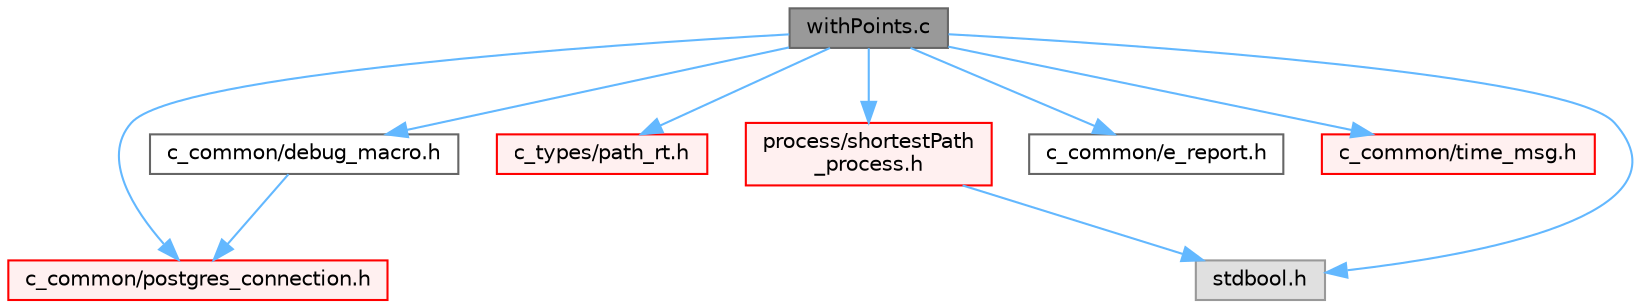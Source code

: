 digraph "withPoints.c"
{
 // LATEX_PDF_SIZE
  bgcolor="transparent";
  edge [fontname=Helvetica,fontsize=10,labelfontname=Helvetica,labelfontsize=10];
  node [fontname=Helvetica,fontsize=10,shape=box,height=0.2,width=0.4];
  Node1 [id="Node000001",label="withPoints.c",height=0.2,width=0.4,color="gray40", fillcolor="grey60", style="filled", fontcolor="black",tooltip=" "];
  Node1 -> Node2 [id="edge1_Node000001_Node000002",color="steelblue1",style="solid",tooltip=" "];
  Node2 [id="Node000002",label="stdbool.h",height=0.2,width=0.4,color="grey60", fillcolor="#E0E0E0", style="filled",tooltip=" "];
  Node1 -> Node3 [id="edge2_Node000001_Node000003",color="steelblue1",style="solid",tooltip=" "];
  Node3 [id="Node000003",label="c_common/postgres_connection.h",height=0.2,width=0.4,color="red", fillcolor="#FFF0F0", style="filled",URL="$postgres__connection_8h.html",tooltip=" "];
  Node1 -> Node13 [id="edge3_Node000001_Node000013",color="steelblue1",style="solid",tooltip=" "];
  Node13 [id="Node000013",label="c_types/path_rt.h",height=0.2,width=0.4,color="red", fillcolor="#FFF0F0", style="filled",URL="$path__rt_8h.html",tooltip=" "];
  Node1 -> Node15 [id="edge4_Node000001_Node000015",color="steelblue1",style="solid",tooltip=" "];
  Node15 [id="Node000015",label="c_common/debug_macro.h",height=0.2,width=0.4,color="grey40", fillcolor="white", style="filled",URL="$debug__macro_8h.html",tooltip=" "];
  Node15 -> Node3 [id="edge5_Node000015_Node000003",color="steelblue1",style="solid",tooltip=" "];
  Node1 -> Node16 [id="edge6_Node000001_Node000016",color="steelblue1",style="solid",tooltip=" "];
  Node16 [id="Node000016",label="c_common/e_report.h",height=0.2,width=0.4,color="grey40", fillcolor="white", style="filled",URL="$e__report_8h.html",tooltip=" "];
  Node1 -> Node17 [id="edge7_Node000001_Node000017",color="steelblue1",style="solid",tooltip=" "];
  Node17 [id="Node000017",label="c_common/time_msg.h",height=0.2,width=0.4,color="red", fillcolor="#FFF0F0", style="filled",URL="$time__msg_8h.html",tooltip=" "];
  Node1 -> Node20 [id="edge8_Node000001_Node000020",color="steelblue1",style="solid",tooltip=" "];
  Node20 [id="Node000020",label="process/shortestPath\l_process.h",height=0.2,width=0.4,color="red", fillcolor="#FFF0F0", style="filled",URL="$shortestPath__process_8h.html",tooltip=" "];
  Node20 -> Node2 [id="edge9_Node000020_Node000002",color="steelblue1",style="solid",tooltip=" "];
}
